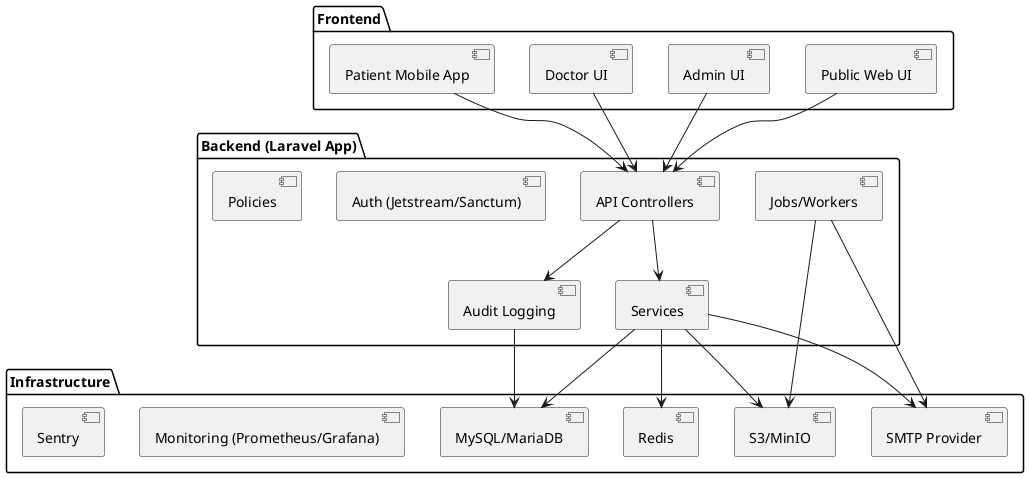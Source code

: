 @startuml Component_MedInfo
package "Frontend" {
  [Public Web UI] 
  [Admin UI]
  [Doctor UI]
  [Patient Mobile App]
}

package "Backend (Laravel App)" {
  [API Controllers]
  [Services]
  [Jobs/Workers]
  [Auth (Jetstream/Sanctum)]
  [Policies]
  [Audit Logging]
}

package "Infrastructure" {
  [MySQL/MariaDB]
  [Redis]
  [S3/MinIO]
  [SMTP Provider]
  [Monitoring (Prometheus/Grafana)]
  [Sentry]
}

[Public Web UI] --> [API Controllers]
[Admin UI] --> [API Controllers]
[Doctor UI] --> [API Controllers]
[Patient Mobile App] --> [API Controllers]

[API Controllers] --> [Services]
[Services] --> [MySQL/MariaDB]
[Services] --> [Redis]
[Services] --> [S3/MinIO]
[Services] --> [SMTP Provider]
[Jobs/Workers] --> [S3/MinIO]
[Jobs/Workers] --> [SMTP Provider]
[API Controllers] --> [Audit Logging]
[Audit Logging] --> [MySQL/MariaDB]

@enduml

